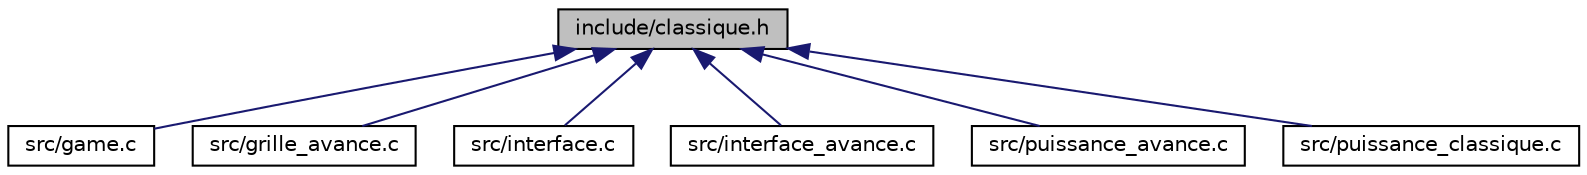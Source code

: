 digraph "include/classique.h"
{
  edge [fontname="Helvetica",fontsize="10",labelfontname="Helvetica",labelfontsize="10"];
  node [fontname="Helvetica",fontsize="10",shape=record];
  Node1 [label="include/classique.h",height=0.2,width=0.4,color="black", fillcolor="grey75", style="filled", fontcolor="black"];
  Node1 -> Node2 [dir="back",color="midnightblue",fontsize="10",style="solid",fontname="Helvetica"];
  Node2 [label="src/game.c",height=0.2,width=0.4,color="black", fillcolor="white", style="filled",URL="$game_8c.html",tooltip="Programme principal. "];
  Node1 -> Node3 [dir="back",color="midnightblue",fontsize="10",style="solid",fontname="Helvetica"];
  Node3 [label="src/grille_avance.c",height=0.2,width=0.4,color="black", fillcolor="white", style="filled",URL="$grille__avance_8c.html",tooltip="Interface du jeu Puissance 4 ++. "];
  Node1 -> Node4 [dir="back",color="midnightblue",fontsize="10",style="solid",fontname="Helvetica"];
  Node4 [label="src/interface.c",height=0.2,width=0.4,color="black", fillcolor="white", style="filled",URL="$interface_8c.html",tooltip="Interface du Puissance 4. "];
  Node1 -> Node5 [dir="back",color="midnightblue",fontsize="10",style="solid",fontname="Helvetica"];
  Node5 [label="src/interface_avance.c",height=0.2,width=0.4,color="black", fillcolor="white", style="filled",URL="$interface__avance_8c.html",tooltip="Interface du Puissance 4. "];
  Node1 -> Node6 [dir="back",color="midnightblue",fontsize="10",style="solid",fontname="Helvetica"];
  Node6 [label="src/puissance_avance.c",height=0.2,width=0.4,color="black", fillcolor="white", style="filled",URL="$puissance__avance_8c.html",tooltip="Puissance 4 classique. "];
  Node1 -> Node7 [dir="back",color="midnightblue",fontsize="10",style="solid",fontname="Helvetica"];
  Node7 [label="src/puissance_classique.c",height=0.2,width=0.4,color="black", fillcolor="white", style="filled",URL="$puissance__classique_8c.html",tooltip="Puissance 4 classique. "];
}
